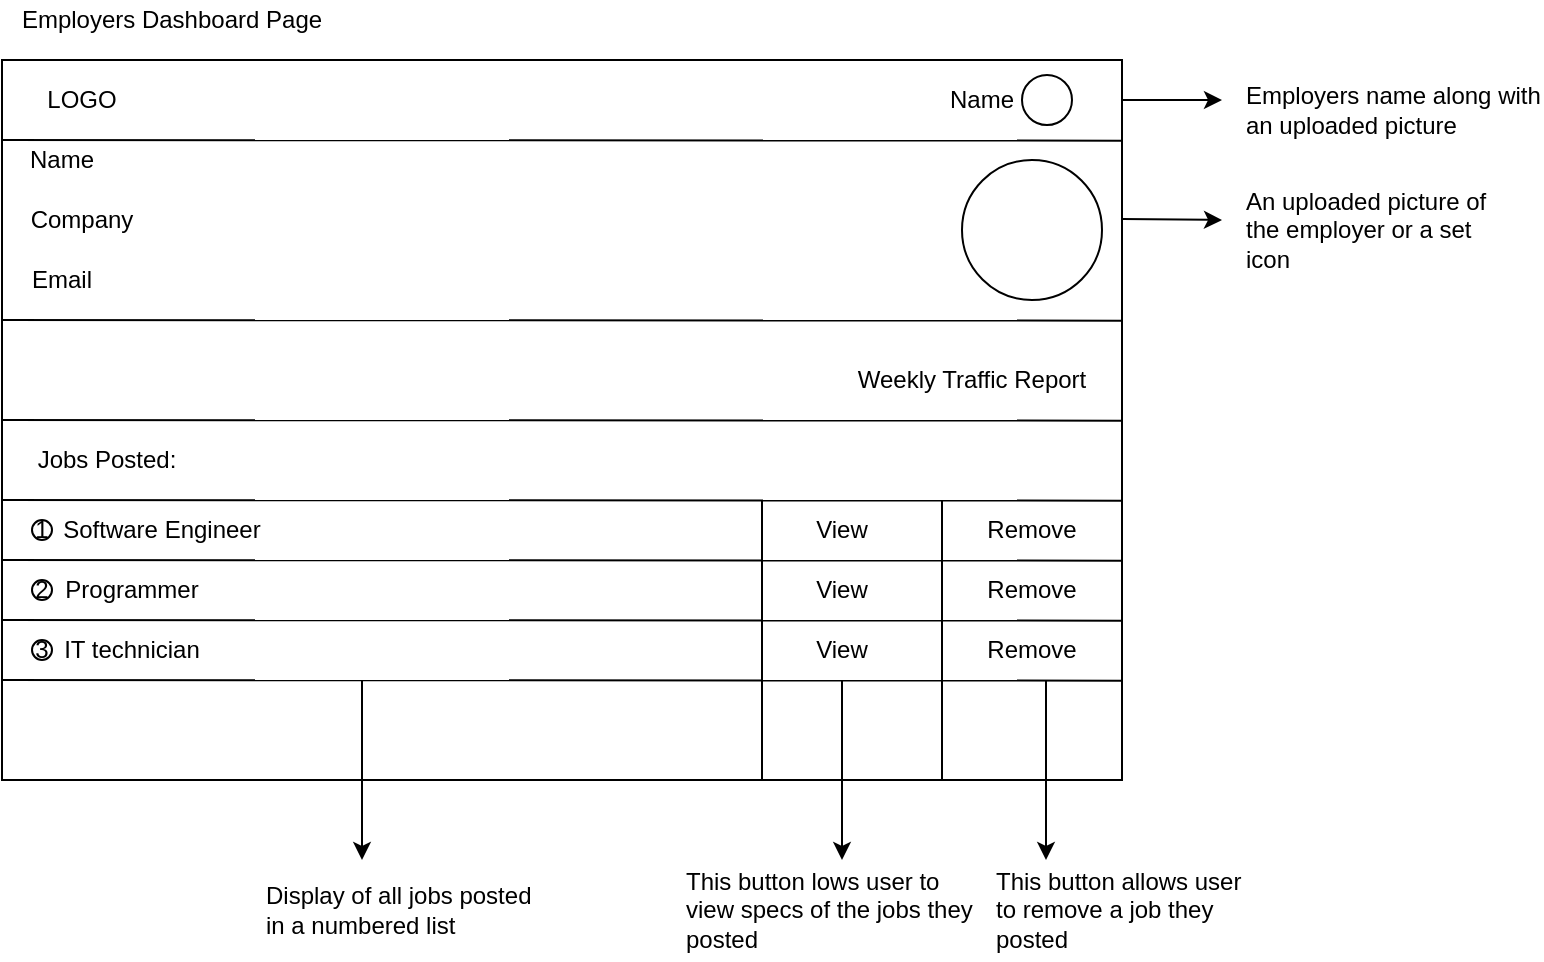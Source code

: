 <mxfile version="13.0.2" type="device"><diagram id="0jmPIPLWx6m07Nied4et" name="Page-1"><mxGraphModel dx="1022" dy="420" grid="0" gridSize="10" guides="1" tooltips="1" connect="1" arrows="1" fold="1" page="1" pageScale="1" pageWidth="827" pageHeight="1169" math="0" shadow="0"><root><mxCell id="0"/><mxCell id="1" parent="0"/><mxCell id="uN6IMdNkIWzYumnyMCgc-1" value="" style="rounded=0;whiteSpace=wrap;html=1;" vertex="1" parent="1"><mxGeometry x="40" y="40" width="560" height="360" as="geometry"/></mxCell><mxCell id="uN6IMdNkIWzYumnyMCgc-2" value="" style="endArrow=none;html=1;entryX=1;entryY=0.126;entryDx=0;entryDy=0;entryPerimeter=0;" edge="1" parent="1"><mxGeometry width="50" height="50" relative="1" as="geometry"><mxPoint x="40" y="80" as="sourcePoint"/><mxPoint x="600" y="80.32" as="targetPoint"/></mxGeometry></mxCell><mxCell id="uN6IMdNkIWzYumnyMCgc-3" value="LOGO" style="text;html=1;strokeColor=none;fillColor=none;align=center;verticalAlign=middle;whiteSpace=wrap;rounded=0;" vertex="1" parent="1"><mxGeometry x="60" y="50" width="40" height="20" as="geometry"/></mxCell><mxCell id="uN6IMdNkIWzYumnyMCgc-8" value="Name" style="text;html=1;strokeColor=none;fillColor=none;align=center;verticalAlign=middle;whiteSpace=wrap;rounded=0;" vertex="1" parent="1"><mxGeometry x="510" y="50" width="40" height="20" as="geometry"/></mxCell><mxCell id="uN6IMdNkIWzYumnyMCgc-9" value="" style="ellipse;whiteSpace=wrap;html=1;aspect=fixed;" vertex="1" parent="1"><mxGeometry x="550" y="47.5" width="25" height="25" as="geometry"/></mxCell><mxCell id="uN6IMdNkIWzYumnyMCgc-10" value="" style="endArrow=none;html=1;entryX=1;entryY=0.126;entryDx=0;entryDy=0;entryPerimeter=0;" edge="1" parent="1"><mxGeometry width="50" height="50" relative="1" as="geometry"><mxPoint x="40" y="170" as="sourcePoint"/><mxPoint x="600" y="170.32" as="targetPoint"/></mxGeometry></mxCell><mxCell id="uN6IMdNkIWzYumnyMCgc-11" value="Name" style="text;html=1;strokeColor=none;fillColor=none;align=center;verticalAlign=middle;whiteSpace=wrap;rounded=0;" vertex="1" parent="1"><mxGeometry x="50" y="80" width="40" height="20" as="geometry"/></mxCell><mxCell id="uN6IMdNkIWzYumnyMCgc-12" value="Company" style="text;html=1;strokeColor=none;fillColor=none;align=center;verticalAlign=middle;whiteSpace=wrap;rounded=0;" vertex="1" parent="1"><mxGeometry x="50" y="110" width="60" height="20" as="geometry"/></mxCell><mxCell id="uN6IMdNkIWzYumnyMCgc-13" value="Email" style="text;html=1;strokeColor=none;fillColor=none;align=center;verticalAlign=middle;whiteSpace=wrap;rounded=0;" vertex="1" parent="1"><mxGeometry x="45" y="140" width="50" height="20" as="geometry"/></mxCell><mxCell id="uN6IMdNkIWzYumnyMCgc-14" value="" style="ellipse;whiteSpace=wrap;html=1;aspect=fixed;" vertex="1" parent="1"><mxGeometry x="520" y="90" width="70" height="70" as="geometry"/></mxCell><mxCell id="uN6IMdNkIWzYumnyMCgc-15" value="" style="endArrow=none;html=1;entryX=1;entryY=0.126;entryDx=0;entryDy=0;entryPerimeter=0;" edge="1" parent="1"><mxGeometry width="50" height="50" relative="1" as="geometry"><mxPoint x="40" y="220" as="sourcePoint"/><mxPoint x="600" y="220.32" as="targetPoint"/></mxGeometry></mxCell><mxCell id="uN6IMdNkIWzYumnyMCgc-16" value="Weekly Traffic Report" style="text;html=1;strokeColor=none;fillColor=none;align=center;verticalAlign=middle;whiteSpace=wrap;rounded=0;" vertex="1" parent="1"><mxGeometry x="460" y="190" width="130" height="20" as="geometry"/></mxCell><mxCell id="uN6IMdNkIWzYumnyMCgc-17" value="" style="endArrow=none;html=1;entryX=1;entryY=0.126;entryDx=0;entryDy=0;entryPerimeter=0;" edge="1" parent="1"><mxGeometry width="50" height="50" relative="1" as="geometry"><mxPoint x="40" y="260" as="sourcePoint"/><mxPoint x="600" y="260.32" as="targetPoint"/></mxGeometry></mxCell><mxCell id="uN6IMdNkIWzYumnyMCgc-18" value="" style="endArrow=none;html=1;entryX=1;entryY=0.126;entryDx=0;entryDy=0;entryPerimeter=0;" edge="1" parent="1"><mxGeometry width="50" height="50" relative="1" as="geometry"><mxPoint x="40" y="290" as="sourcePoint"/><mxPoint x="600" y="290.32" as="targetPoint"/></mxGeometry></mxCell><mxCell id="uN6IMdNkIWzYumnyMCgc-19" value="Jobs Posted:" style="text;html=1;strokeColor=none;fillColor=none;align=center;verticalAlign=middle;whiteSpace=wrap;rounded=0;" vertex="1" parent="1"><mxGeometry x="55" y="230" width="75" height="20" as="geometry"/></mxCell><mxCell id="uN6IMdNkIWzYumnyMCgc-20" value="" style="endArrow=none;html=1;entryX=1;entryY=0.126;entryDx=0;entryDy=0;entryPerimeter=0;" edge="1" parent="1"><mxGeometry width="50" height="50" relative="1" as="geometry"><mxPoint x="40" y="320" as="sourcePoint"/><mxPoint x="600" y="320.32" as="targetPoint"/></mxGeometry></mxCell><mxCell id="uN6IMdNkIWzYumnyMCgc-21" value="" style="endArrow=none;html=1;entryX=1;entryY=0.126;entryDx=0;entryDy=0;entryPerimeter=0;" edge="1" parent="1"><mxGeometry width="50" height="50" relative="1" as="geometry"><mxPoint x="40" y="350" as="sourcePoint"/><mxPoint x="600" y="350.32" as="targetPoint"/></mxGeometry></mxCell><mxCell id="uN6IMdNkIWzYumnyMCgc-22" value="1" style="ellipse;whiteSpace=wrap;html=1;aspect=fixed;" vertex="1" parent="1"><mxGeometry x="55" y="270" width="10" height="10" as="geometry"/></mxCell><mxCell id="uN6IMdNkIWzYumnyMCgc-23" value="2" style="ellipse;whiteSpace=wrap;html=1;aspect=fixed;" vertex="1" parent="1"><mxGeometry x="55" y="300" width="10" height="10" as="geometry"/></mxCell><mxCell id="uN6IMdNkIWzYumnyMCgc-25" value="3" style="ellipse;whiteSpace=wrap;html=1;aspect=fixed;" vertex="1" parent="1"><mxGeometry x="55" y="330" width="10" height="10" as="geometry"/></mxCell><mxCell id="uN6IMdNkIWzYumnyMCgc-27" value="Software Engineer" style="text;html=1;strokeColor=none;fillColor=none;align=center;verticalAlign=middle;whiteSpace=wrap;rounded=0;" vertex="1" parent="1"><mxGeometry x="65" y="265" width="110" height="20" as="geometry"/></mxCell><mxCell id="uN6IMdNkIWzYumnyMCgc-28" value="Programmer" style="text;html=1;strokeColor=none;fillColor=none;align=center;verticalAlign=middle;whiteSpace=wrap;rounded=0;" vertex="1" parent="1"><mxGeometry x="50" y="295" width="110" height="20" as="geometry"/></mxCell><mxCell id="uN6IMdNkIWzYumnyMCgc-29" value="IT technician" style="text;html=1;strokeColor=none;fillColor=none;align=center;verticalAlign=middle;whiteSpace=wrap;rounded=0;" vertex="1" parent="1"><mxGeometry x="50" y="325" width="110" height="20" as="geometry"/></mxCell><mxCell id="uN6IMdNkIWzYumnyMCgc-30" value="" style="endArrow=none;html=1;" edge="1" parent="1"><mxGeometry width="50" height="50" relative="1" as="geometry"><mxPoint x="420" y="400" as="sourcePoint"/><mxPoint x="420" y="260" as="targetPoint"/></mxGeometry></mxCell><mxCell id="uN6IMdNkIWzYumnyMCgc-31" value="" style="endArrow=none;html=1;" edge="1" parent="1"><mxGeometry width="50" height="50" relative="1" as="geometry"><mxPoint x="510" y="400" as="sourcePoint"/><mxPoint x="510" y="260" as="targetPoint"/></mxGeometry></mxCell><mxCell id="uN6IMdNkIWzYumnyMCgc-33" value="View" style="text;html=1;strokeColor=none;fillColor=none;align=center;verticalAlign=middle;whiteSpace=wrap;rounded=0;" vertex="1" parent="1"><mxGeometry x="440" y="265" width="40" height="20" as="geometry"/></mxCell><mxCell id="uN6IMdNkIWzYumnyMCgc-34" value="View" style="text;html=1;strokeColor=none;fillColor=none;align=center;verticalAlign=middle;whiteSpace=wrap;rounded=0;" vertex="1" parent="1"><mxGeometry x="440" y="295" width="40" height="20" as="geometry"/></mxCell><mxCell id="uN6IMdNkIWzYumnyMCgc-35" value="View" style="text;html=1;strokeColor=none;fillColor=none;align=center;verticalAlign=middle;whiteSpace=wrap;rounded=0;" vertex="1" parent="1"><mxGeometry x="440" y="325" width="40" height="20" as="geometry"/></mxCell><mxCell id="uN6IMdNkIWzYumnyMCgc-36" value="Remove" style="text;html=1;strokeColor=none;fillColor=none;align=center;verticalAlign=middle;whiteSpace=wrap;rounded=0;" vertex="1" parent="1"><mxGeometry x="535" y="265" width="40" height="20" as="geometry"/></mxCell><mxCell id="uN6IMdNkIWzYumnyMCgc-37" value="Remove" style="text;html=1;strokeColor=none;fillColor=none;align=center;verticalAlign=middle;whiteSpace=wrap;rounded=0;" vertex="1" parent="1"><mxGeometry x="535" y="295" width="40" height="20" as="geometry"/></mxCell><mxCell id="uN6IMdNkIWzYumnyMCgc-38" value="Remove" style="text;html=1;strokeColor=none;fillColor=none;align=center;verticalAlign=middle;whiteSpace=wrap;rounded=0;" vertex="1" parent="1"><mxGeometry x="535" y="325" width="40" height="20" as="geometry"/></mxCell><mxCell id="uN6IMdNkIWzYumnyMCgc-40" value="" style="endArrow=classic;html=1;" edge="1" parent="1"><mxGeometry width="50" height="50" relative="1" as="geometry"><mxPoint x="600" y="119.5" as="sourcePoint"/><mxPoint x="650" y="120" as="targetPoint"/></mxGeometry></mxCell><mxCell id="uN6IMdNkIWzYumnyMCgc-41" value="" style="endArrow=classic;html=1;" edge="1" parent="1"><mxGeometry width="50" height="50" relative="1" as="geometry"><mxPoint x="600" y="60" as="sourcePoint"/><mxPoint x="650" y="60" as="targetPoint"/></mxGeometry></mxCell><mxCell id="uN6IMdNkIWzYumnyMCgc-42" value="" style="endArrow=classic;html=1;" edge="1" parent="1"><mxGeometry width="50" height="50" relative="1" as="geometry"><mxPoint x="220" y="350" as="sourcePoint"/><mxPoint x="220" y="440" as="targetPoint"/></mxGeometry></mxCell><mxCell id="uN6IMdNkIWzYumnyMCgc-43" value="" style="endArrow=classic;html=1;" edge="1" parent="1"><mxGeometry width="50" height="50" relative="1" as="geometry"><mxPoint x="460" y="350" as="sourcePoint"/><mxPoint x="460" y="440" as="targetPoint"/></mxGeometry></mxCell><mxCell id="uN6IMdNkIWzYumnyMCgc-44" value="" style="endArrow=classic;html=1;" edge="1" parent="1"><mxGeometry width="50" height="50" relative="1" as="geometry"><mxPoint x="562" y="350" as="sourcePoint"/><mxPoint x="562" y="440" as="targetPoint"/></mxGeometry></mxCell><mxCell id="uN6IMdNkIWzYumnyMCgc-45" value="Display of all jobs posted in a numbered list" style="text;html=1;strokeColor=none;fillColor=none;align=left;verticalAlign=middle;whiteSpace=wrap;rounded=0;" vertex="1" parent="1"><mxGeometry x="170" y="450" width="140" height="30" as="geometry"/></mxCell><mxCell id="uN6IMdNkIWzYumnyMCgc-46" value="Employers name along with an uploaded picture" style="text;html=1;strokeColor=none;fillColor=none;align=left;verticalAlign=middle;whiteSpace=wrap;rounded=0;" vertex="1" parent="1"><mxGeometry x="660" y="50" width="150" height="30" as="geometry"/></mxCell><mxCell id="uN6IMdNkIWzYumnyMCgc-47" value="An uploaded picture of the employer or a set icon" style="text;html=1;strokeColor=none;fillColor=none;align=left;verticalAlign=middle;whiteSpace=wrap;rounded=0;" vertex="1" parent="1"><mxGeometry x="660" y="100" width="140" height="50" as="geometry"/></mxCell><mxCell id="uN6IMdNkIWzYumnyMCgc-49" value="This button allows user to remove a job they posted" style="text;html=1;strokeColor=none;fillColor=none;align=left;verticalAlign=middle;whiteSpace=wrap;rounded=0;" vertex="1" parent="1"><mxGeometry x="535" y="440" width="137" height="50" as="geometry"/></mxCell><mxCell id="uN6IMdNkIWzYumnyMCgc-50" value="This button lows user to view specs of the jobs they posted" style="text;html=1;strokeColor=none;fillColor=none;align=left;verticalAlign=middle;whiteSpace=wrap;rounded=0;" vertex="1" parent="1"><mxGeometry x="380" y="450" width="150" height="30" as="geometry"/></mxCell><mxCell id="uN6IMdNkIWzYumnyMCgc-51" value="Employers Dashboard Page" style="text;html=1;strokeColor=none;fillColor=none;align=center;verticalAlign=middle;whiteSpace=wrap;rounded=0;" vertex="1" parent="1"><mxGeometry x="40" y="10" width="170" height="20" as="geometry"/></mxCell></root></mxGraphModel></diagram></mxfile>